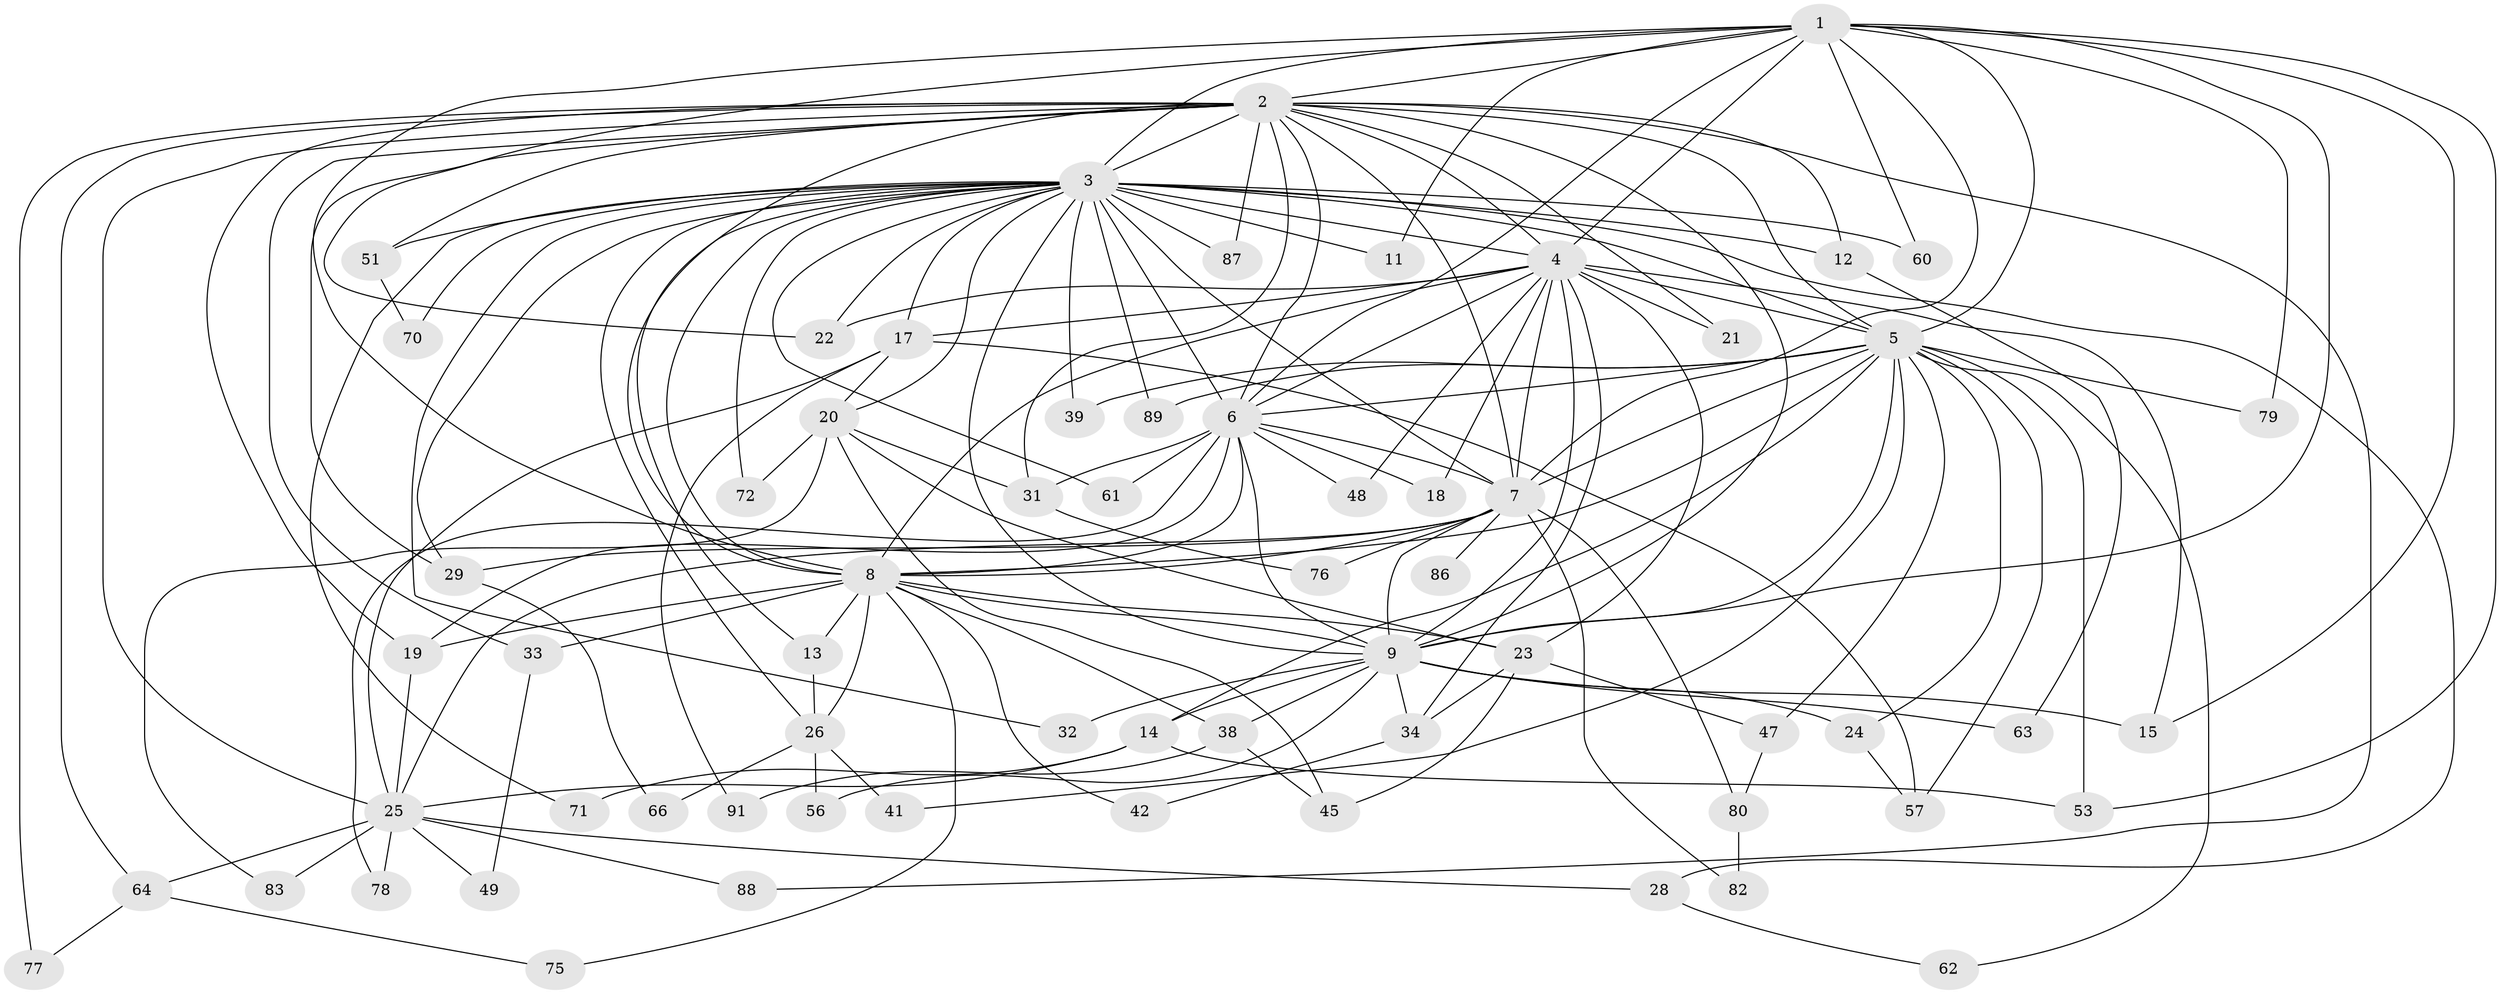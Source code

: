 // original degree distribution, {18: 0.01098901098901099, 21: 0.02197802197802198, 24: 0.01098901098901099, 17: 0.03296703296703297, 16: 0.02197802197802198, 19: 0.01098901098901099, 2: 0.5054945054945055, 3: 0.23076923076923078, 4: 0.08791208791208792, 5: 0.02197802197802198, 8: 0.01098901098901099, 6: 0.02197802197802198, 11: 0.01098901098901099}
// Generated by graph-tools (version 1.1) at 2025/41/03/06/25 10:41:37]
// undirected, 64 vertices, 159 edges
graph export_dot {
graph [start="1"]
  node [color=gray90,style=filled];
  1 [super="+59"];
  2 [super="+36"];
  3 [super="+10"];
  4 [super="+54"];
  5 [super="+85"];
  6 [super="+40"];
  7 [super="+16"];
  8 [super="+43"];
  9 [super="+30"];
  11;
  12;
  13 [super="+50"];
  14 [super="+37"];
  15 [super="+27"];
  17 [super="+90"];
  18;
  19 [super="+67"];
  20 [super="+35"];
  21;
  22 [super="+81"];
  23;
  24;
  25 [super="+46"];
  26 [super="+74"];
  28;
  29 [super="+44"];
  31 [super="+69"];
  32;
  33 [super="+55"];
  34 [super="+65"];
  38;
  39;
  41;
  42;
  45 [super="+84"];
  47;
  48;
  49;
  51 [super="+52"];
  53 [super="+58"];
  56;
  57 [super="+73"];
  60 [super="+68"];
  61;
  62;
  63;
  64;
  66;
  70;
  71;
  72;
  75;
  76;
  77;
  78;
  79;
  80;
  82;
  83;
  86;
  87;
  88;
  89;
  91;
  1 -- 2;
  1 -- 3 [weight=3];
  1 -- 4;
  1 -- 5;
  1 -- 6;
  1 -- 7 [weight=2];
  1 -- 8;
  1 -- 9 [weight=2];
  1 -- 11;
  1 -- 22;
  1 -- 53;
  1 -- 60;
  1 -- 79;
  1 -- 15;
  2 -- 3 [weight=2];
  2 -- 4;
  2 -- 5 [weight=2];
  2 -- 6 [weight=2];
  2 -- 7;
  2 -- 8;
  2 -- 9;
  2 -- 12;
  2 -- 19;
  2 -- 21;
  2 -- 29;
  2 -- 31;
  2 -- 33 [weight=2];
  2 -- 51;
  2 -- 77;
  2 -- 87;
  2 -- 64;
  2 -- 88;
  2 -- 25;
  3 -- 4 [weight=2];
  3 -- 5 [weight=2];
  3 -- 6 [weight=2];
  3 -- 7 [weight=2];
  3 -- 8 [weight=2];
  3 -- 9 [weight=2];
  3 -- 13;
  3 -- 22;
  3 -- 28;
  3 -- 32;
  3 -- 39;
  3 -- 51 [weight=2];
  3 -- 60 [weight=2];
  3 -- 61;
  3 -- 70;
  3 -- 72;
  3 -- 87;
  3 -- 89;
  3 -- 71;
  3 -- 11;
  3 -- 12;
  3 -- 17;
  3 -- 20 [weight=2];
  3 -- 26;
  3 -- 29;
  4 -- 5;
  4 -- 6;
  4 -- 7;
  4 -- 8;
  4 -- 9;
  4 -- 15;
  4 -- 17;
  4 -- 18;
  4 -- 21;
  4 -- 48;
  4 -- 34;
  4 -- 23;
  4 -- 22;
  5 -- 6 [weight=2];
  5 -- 7;
  5 -- 8;
  5 -- 9;
  5 -- 14;
  5 -- 24;
  5 -- 39;
  5 -- 41;
  5 -- 47;
  5 -- 53;
  5 -- 62;
  5 -- 79;
  5 -- 89;
  5 -- 57;
  6 -- 7;
  6 -- 8;
  6 -- 9;
  6 -- 18;
  6 -- 19;
  6 -- 31;
  6 -- 48;
  6 -- 61;
  6 -- 78;
  7 -- 8 [weight=2];
  7 -- 9;
  7 -- 25;
  7 -- 29;
  7 -- 76;
  7 -- 80;
  7 -- 86 [weight=2];
  7 -- 82;
  8 -- 9;
  8 -- 13 [weight=2];
  8 -- 23;
  8 -- 26;
  8 -- 33;
  8 -- 38;
  8 -- 42;
  8 -- 75;
  8 -- 19;
  9 -- 14;
  9 -- 15;
  9 -- 24;
  9 -- 32;
  9 -- 34;
  9 -- 38;
  9 -- 56;
  9 -- 63;
  12 -- 63;
  13 -- 26;
  14 -- 71;
  14 -- 25;
  14 -- 53;
  17 -- 20;
  17 -- 57;
  17 -- 91;
  17 -- 25;
  19 -- 25;
  20 -- 23;
  20 -- 72;
  20 -- 83;
  20 -- 31;
  20 -- 45;
  23 -- 34;
  23 -- 45;
  23 -- 47;
  24 -- 57;
  25 -- 28;
  25 -- 49;
  25 -- 64;
  25 -- 78;
  25 -- 83;
  25 -- 88;
  26 -- 41;
  26 -- 56;
  26 -- 66;
  28 -- 62;
  29 -- 66;
  31 -- 76;
  33 -- 49;
  34 -- 42;
  38 -- 45;
  38 -- 91;
  47 -- 80;
  51 -- 70;
  64 -- 75;
  64 -- 77;
  80 -- 82;
}
